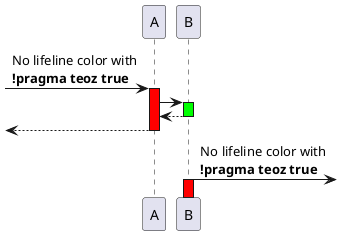 {
  "sha1": "a59zatzxeiid1wsy560uimmevsrl97w",
  "insertion": {
    "when": "2024-05-30T20:48:21.822Z",
    "url": "https://forum.plantuml.net/14973/sequence-lifeline-color-missing-on-in-out-messages-with-teoz",
    "user": "plantuml@gmail.com"
  }
}
@startuml
!pragma teoz true
[-> A ++ #ff0000 : No lifeline color with\n<b>!pragma teoz true</b>
A -> B ++ #00ff00
return
return
B ->] ++ #ff0000 : No lifeline color with\n<b>!pragma teoz true</b>
@enduml
